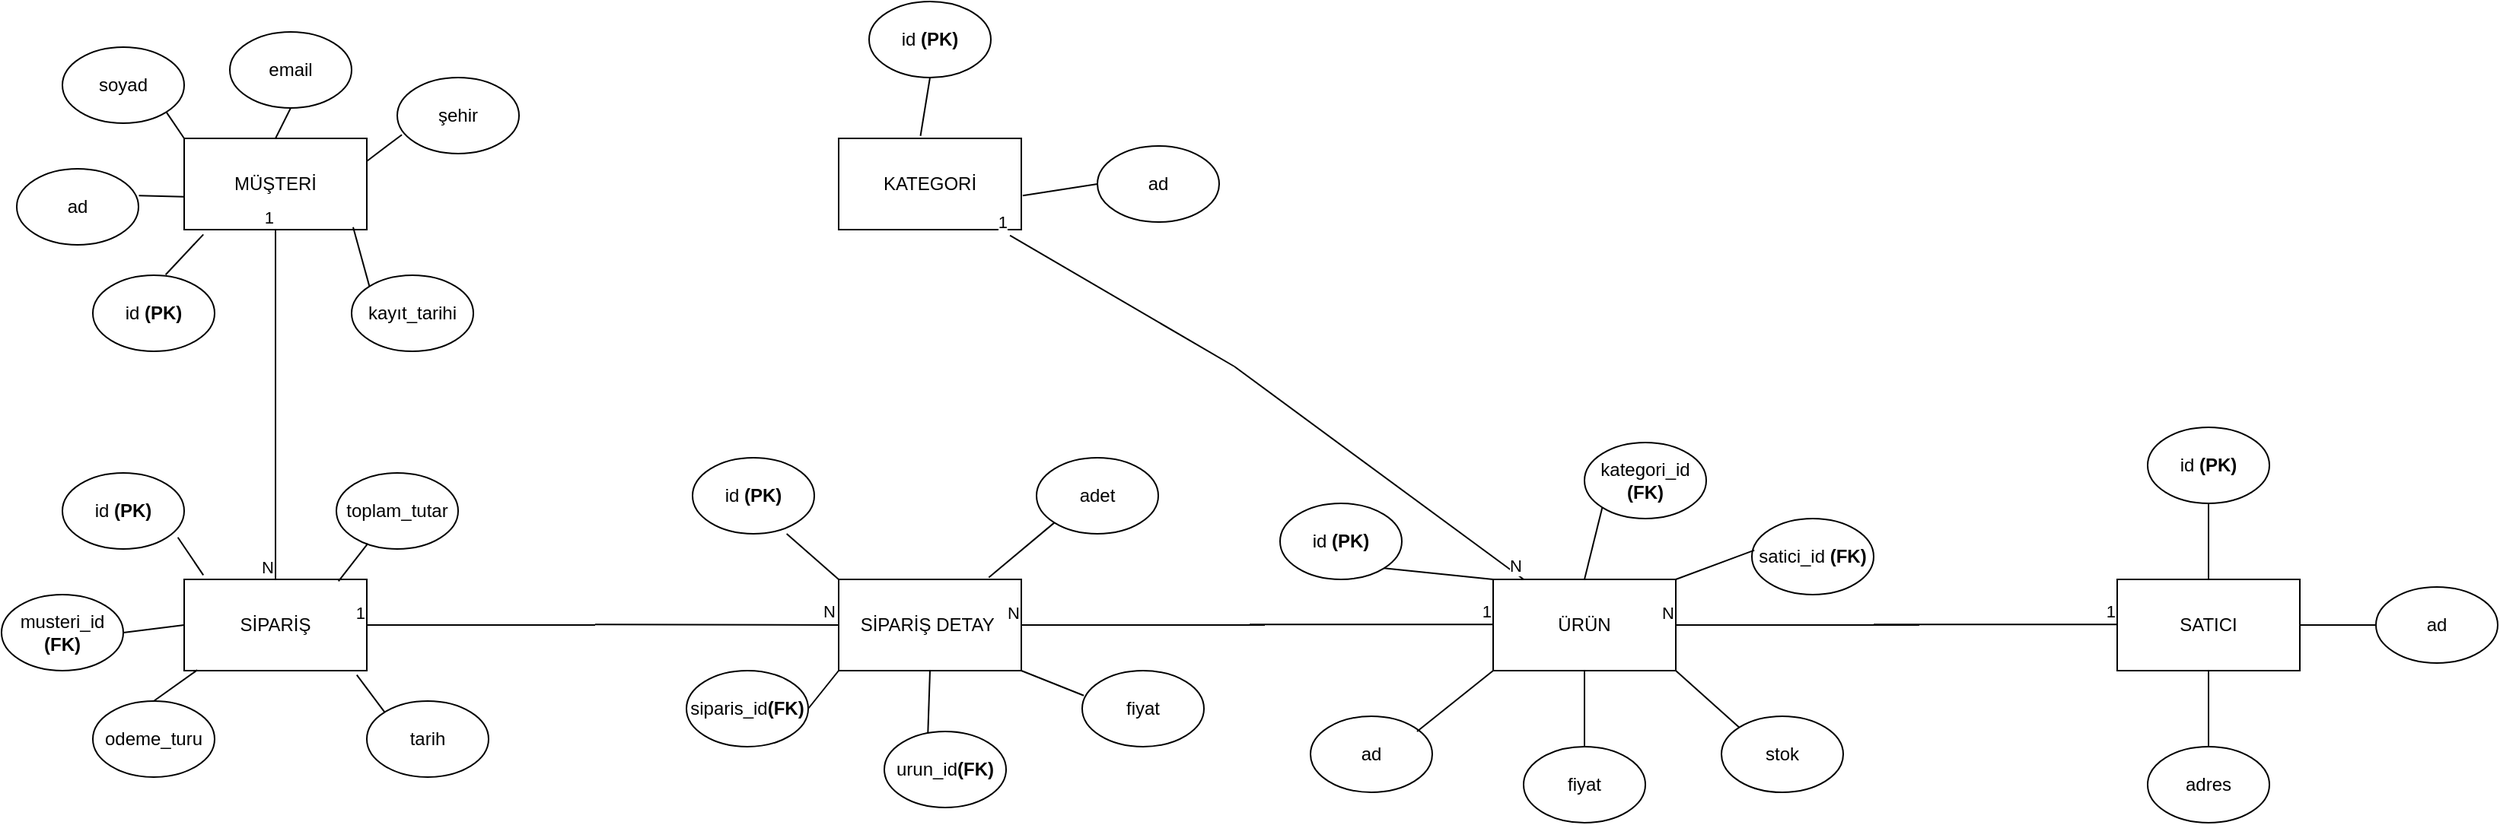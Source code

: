 <mxfile version="28.2.5">
  <diagram name="Sayfa -1" id="fAupifIY72GtINzP9to8">
    <mxGraphModel dx="2430" dy="2034" grid="1" gridSize="10" guides="1" tooltips="1" connect="1" arrows="1" fold="1" page="1" pageScale="1" pageWidth="827" pageHeight="1169" math="0" shadow="0">
      <root>
        <mxCell id="0" />
        <mxCell id="1" parent="0" />
        <mxCell id="GJIkSr5zV4e2vEJDAlvQ-1" value="MÜŞTERİ" style="rounded=0;whiteSpace=wrap;html=1;labelBackgroundColor=none;" vertex="1" parent="1">
          <mxGeometry y="-40" width="120" height="60" as="geometry" />
        </mxCell>
        <mxCell id="GJIkSr5zV4e2vEJDAlvQ-2" value="id &lt;b&gt;(PK)&lt;/b&gt;" style="ellipse;whiteSpace=wrap;html=1;" vertex="1" parent="1">
          <mxGeometry x="-60" y="50" width="80" height="50" as="geometry" />
        </mxCell>
        <mxCell id="GJIkSr5zV4e2vEJDAlvQ-3" value="ad" style="ellipse;whiteSpace=wrap;html=1;" vertex="1" parent="1">
          <mxGeometry x="-110" y="-20" width="80" height="50" as="geometry" />
        </mxCell>
        <mxCell id="GJIkSr5zV4e2vEJDAlvQ-4" value="soyad" style="ellipse;whiteSpace=wrap;html=1;" vertex="1" parent="1">
          <mxGeometry x="-80" y="-100" width="80" height="50" as="geometry" />
        </mxCell>
        <mxCell id="GJIkSr5zV4e2vEJDAlvQ-5" value="email" style="ellipse;whiteSpace=wrap;html=1;" vertex="1" parent="1">
          <mxGeometry x="30" y="-110" width="80" height="50" as="geometry" />
        </mxCell>
        <mxCell id="GJIkSr5zV4e2vEJDAlvQ-6" value="şehir" style="ellipse;whiteSpace=wrap;html=1;" vertex="1" parent="1">
          <mxGeometry x="140" y="-80" width="80" height="50" as="geometry" />
        </mxCell>
        <mxCell id="GJIkSr5zV4e2vEJDAlvQ-7" value="kayıt_tarihi" style="ellipse;whiteSpace=wrap;html=1;" vertex="1" parent="1">
          <mxGeometry x="110" y="50" width="80" height="50" as="geometry" />
        </mxCell>
        <mxCell id="GJIkSr5zV4e2vEJDAlvQ-9" value="" style="endArrow=none;html=1;rounded=0;entryX=0.105;entryY=1.053;entryDx=0;entryDy=0;entryPerimeter=0;exitX=0.598;exitY=-0.008;exitDx=0;exitDy=0;exitPerimeter=0;" edge="1" parent="1" source="GJIkSr5zV4e2vEJDAlvQ-2" target="GJIkSr5zV4e2vEJDAlvQ-1">
          <mxGeometry width="50" height="50" relative="1" as="geometry">
            <mxPoint x="-20" y="60" as="sourcePoint" />
            <mxPoint y="40" as="targetPoint" />
          </mxGeometry>
        </mxCell>
        <mxCell id="GJIkSr5zV4e2vEJDAlvQ-10" value="" style="endArrow=none;html=1;rounded=0;entryX=-0.002;entryY=0.64;entryDx=0;entryDy=0;entryPerimeter=0;exitX=1.003;exitY=0.352;exitDx=0;exitDy=0;exitPerimeter=0;" edge="1" parent="1" source="GJIkSr5zV4e2vEJDAlvQ-3" target="GJIkSr5zV4e2vEJDAlvQ-1">
          <mxGeometry width="50" height="50" relative="1" as="geometry">
            <mxPoint x="-50" y="20" as="sourcePoint" />
            <mxPoint y="-30" as="targetPoint" />
          </mxGeometry>
        </mxCell>
        <mxCell id="GJIkSr5zV4e2vEJDAlvQ-11" value="" style="endArrow=none;html=1;rounded=0;entryX=0.5;entryY=1;entryDx=0;entryDy=0;exitX=0.5;exitY=0;exitDx=0;exitDy=0;" edge="1" parent="1" source="GJIkSr5zV4e2vEJDAlvQ-1" target="GJIkSr5zV4e2vEJDAlvQ-5">
          <mxGeometry width="50" height="50" relative="1" as="geometry">
            <mxPoint x="40" y="-30" as="sourcePoint" />
            <mxPoint x="90" y="-80" as="targetPoint" />
          </mxGeometry>
        </mxCell>
        <mxCell id="GJIkSr5zV4e2vEJDAlvQ-12" value="" style="endArrow=none;html=1;rounded=0;exitX=0;exitY=0;exitDx=0;exitDy=0;entryX=1;entryY=1;entryDx=0;entryDy=0;" edge="1" parent="1" source="GJIkSr5zV4e2vEJDAlvQ-1" target="GJIkSr5zV4e2vEJDAlvQ-4">
          <mxGeometry width="50" height="50" relative="1" as="geometry">
            <mxPoint x="-20" y="-40" as="sourcePoint" />
            <mxPoint x="10" y="-80" as="targetPoint" />
          </mxGeometry>
        </mxCell>
        <mxCell id="GJIkSr5zV4e2vEJDAlvQ-14" value="" style="endArrow=none;html=1;rounded=0;entryX=0.038;entryY=0.752;entryDx=0;entryDy=0;entryPerimeter=0;exitX=1;exitY=0.25;exitDx=0;exitDy=0;" edge="1" parent="1" source="GJIkSr5zV4e2vEJDAlvQ-1" target="GJIkSr5zV4e2vEJDAlvQ-6">
          <mxGeometry width="50" height="50" relative="1" as="geometry">
            <mxPoint x="110" y="-20" as="sourcePoint" />
            <mxPoint x="160" y="-70" as="targetPoint" />
          </mxGeometry>
        </mxCell>
        <mxCell id="GJIkSr5zV4e2vEJDAlvQ-15" value="" style="endArrow=none;html=1;rounded=0;exitX=0;exitY=0;exitDx=0;exitDy=0;entryX=0.925;entryY=0.973;entryDx=0;entryDy=0;entryPerimeter=0;" edge="1" parent="1" source="GJIkSr5zV4e2vEJDAlvQ-7" target="GJIkSr5zV4e2vEJDAlvQ-1">
          <mxGeometry width="50" height="50" relative="1" as="geometry">
            <mxPoint x="140" y="60" as="sourcePoint" />
            <mxPoint x="180" y="10" as="targetPoint" />
          </mxGeometry>
        </mxCell>
        <mxCell id="GJIkSr5zV4e2vEJDAlvQ-16" value="SİPARİŞ" style="rounded=0;whiteSpace=wrap;html=1;" vertex="1" parent="1">
          <mxGeometry y="250" width="120" height="60" as="geometry" />
        </mxCell>
        <mxCell id="GJIkSr5zV4e2vEJDAlvQ-17" value="id &lt;b&gt;(PK)&lt;/b&gt;" style="ellipse;whiteSpace=wrap;html=1;" vertex="1" parent="1">
          <mxGeometry x="-80" y="180" width="80" height="50" as="geometry" />
        </mxCell>
        <mxCell id="GJIkSr5zV4e2vEJDAlvQ-18" value="musteri_id &lt;b&gt;(FK)&lt;/b&gt;" style="ellipse;whiteSpace=wrap;html=1;" vertex="1" parent="1">
          <mxGeometry x="-120" y="260" width="80" height="50" as="geometry" />
        </mxCell>
        <mxCell id="GJIkSr5zV4e2vEJDAlvQ-19" value="odeme_turu" style="ellipse;whiteSpace=wrap;html=1;" vertex="1" parent="1">
          <mxGeometry x="-60" y="330" width="80" height="50" as="geometry" />
        </mxCell>
        <mxCell id="GJIkSr5zV4e2vEJDAlvQ-20" value="toplam_tutar" style="ellipse;whiteSpace=wrap;html=1;" vertex="1" parent="1">
          <mxGeometry x="100" y="180" width="80" height="50" as="geometry" />
        </mxCell>
        <mxCell id="GJIkSr5zV4e2vEJDAlvQ-22" value="tarih" style="ellipse;whiteSpace=wrap;html=1;" vertex="1" parent="1">
          <mxGeometry x="120" y="330" width="80" height="50" as="geometry" />
        </mxCell>
        <mxCell id="GJIkSr5zV4e2vEJDAlvQ-23" value="" style="endArrow=none;html=1;rounded=0;exitX=0.5;exitY=0;exitDx=0;exitDy=0;entryX=0.072;entryY=0.993;entryDx=0;entryDy=0;entryPerimeter=0;" edge="1" parent="1" source="GJIkSr5zV4e2vEJDAlvQ-19" target="GJIkSr5zV4e2vEJDAlvQ-16">
          <mxGeometry width="50" height="50" relative="1" as="geometry">
            <mxPoint x="-40" y="330" as="sourcePoint" />
            <mxPoint x="10" y="280" as="targetPoint" />
          </mxGeometry>
        </mxCell>
        <mxCell id="GJIkSr5zV4e2vEJDAlvQ-24" value="" style="endArrow=none;html=1;rounded=0;exitX=1;exitY=0.5;exitDx=0;exitDy=0;entryX=0;entryY=0.5;entryDx=0;entryDy=0;" edge="1" parent="1" source="GJIkSr5zV4e2vEJDAlvQ-18" target="GJIkSr5zV4e2vEJDAlvQ-16">
          <mxGeometry width="50" height="50" relative="1" as="geometry">
            <mxPoint x="-50" y="290" as="sourcePoint" />
            <mxPoint y="240" as="targetPoint" />
          </mxGeometry>
        </mxCell>
        <mxCell id="GJIkSr5zV4e2vEJDAlvQ-25" value="" style="endArrow=none;html=1;rounded=0;entryX=0.258;entryY=0.928;entryDx=0;entryDy=0;entryPerimeter=0;exitX=0.845;exitY=0.02;exitDx=0;exitDy=0;exitPerimeter=0;" edge="1" parent="1" source="GJIkSr5zV4e2vEJDAlvQ-16" target="GJIkSr5zV4e2vEJDAlvQ-20">
          <mxGeometry width="50" height="50" relative="1" as="geometry">
            <mxPoint x="70" y="260" as="sourcePoint" />
            <mxPoint x="120" y="210" as="targetPoint" />
          </mxGeometry>
        </mxCell>
        <mxCell id="GJIkSr5zV4e2vEJDAlvQ-26" value="" style="endArrow=none;html=1;rounded=0;entryX=0.945;entryY=1.047;entryDx=0;entryDy=0;entryPerimeter=0;exitX=0;exitY=0;exitDx=0;exitDy=0;" edge="1" parent="1" source="GJIkSr5zV4e2vEJDAlvQ-22" target="GJIkSr5zV4e2vEJDAlvQ-16">
          <mxGeometry width="50" height="50" relative="1" as="geometry">
            <mxPoint x="80" y="360" as="sourcePoint" />
            <mxPoint x="130" y="310" as="targetPoint" />
          </mxGeometry>
        </mxCell>
        <mxCell id="GJIkSr5zV4e2vEJDAlvQ-27" value="" style="endArrow=none;html=1;rounded=0;exitX=0.105;exitY=-0.047;exitDx=0;exitDy=0;exitPerimeter=0;entryX=0.948;entryY=0.848;entryDx=0;entryDy=0;entryPerimeter=0;" edge="1" parent="1" source="GJIkSr5zV4e2vEJDAlvQ-16" target="GJIkSr5zV4e2vEJDAlvQ-17">
          <mxGeometry width="50" height="50" relative="1" as="geometry">
            <mxPoint x="20" y="240" as="sourcePoint" />
            <mxPoint x="70" y="190" as="targetPoint" />
          </mxGeometry>
        </mxCell>
        <mxCell id="GJIkSr5zV4e2vEJDAlvQ-28" value="KATEGORİ" style="rounded=0;whiteSpace=wrap;html=1;" vertex="1" parent="1">
          <mxGeometry x="430" y="-40" width="120" height="60" as="geometry" />
        </mxCell>
        <mxCell id="GJIkSr5zV4e2vEJDAlvQ-29" value="id &lt;b&gt;(PK)&lt;/b&gt;" style="ellipse;whiteSpace=wrap;html=1;" vertex="1" parent="1">
          <mxGeometry x="450" y="-130" width="80" height="50" as="geometry" />
        </mxCell>
        <mxCell id="GJIkSr5zV4e2vEJDAlvQ-30" value="ad" style="ellipse;whiteSpace=wrap;html=1;" vertex="1" parent="1">
          <mxGeometry x="600" y="-35" width="80" height="50" as="geometry" />
        </mxCell>
        <mxCell id="GJIkSr5zV4e2vEJDAlvQ-34" value="" style="endArrow=none;html=1;rounded=0;exitX=0.448;exitY=-0.027;exitDx=0;exitDy=0;exitPerimeter=0;entryX=0.5;entryY=1;entryDx=0;entryDy=0;entryPerimeter=0;" edge="1" parent="1" source="GJIkSr5zV4e2vEJDAlvQ-28" target="GJIkSr5zV4e2vEJDAlvQ-29">
          <mxGeometry width="50" height="50" relative="1" as="geometry">
            <mxPoint x="460" y="-40" as="sourcePoint" />
            <mxPoint x="510" y="-90" as="targetPoint" />
          </mxGeometry>
        </mxCell>
        <mxCell id="GJIkSr5zV4e2vEJDAlvQ-35" value="" style="endArrow=none;html=1;rounded=0;entryX=0;entryY=0.5;entryDx=0;entryDy=0;exitX=1.008;exitY=0.627;exitDx=0;exitDy=0;exitPerimeter=0;" edge="1" parent="1" source="GJIkSr5zV4e2vEJDAlvQ-28" target="GJIkSr5zV4e2vEJDAlvQ-30">
          <mxGeometry width="50" height="50" relative="1" as="geometry">
            <mxPoint x="560" y="40" as="sourcePoint" />
            <mxPoint x="610" y="-10" as="targetPoint" />
          </mxGeometry>
        </mxCell>
        <mxCell id="GJIkSr5zV4e2vEJDAlvQ-36" value="SİPARİŞ DETAY&amp;nbsp;" style="rounded=0;whiteSpace=wrap;html=1;" vertex="1" parent="1">
          <mxGeometry x="430" y="250" width="120" height="60" as="geometry" />
        </mxCell>
        <mxCell id="GJIkSr5zV4e2vEJDAlvQ-37" value="id &lt;b&gt;(PK)&lt;/b&gt;" style="ellipse;whiteSpace=wrap;html=1;" vertex="1" parent="1">
          <mxGeometry x="334" y="170" width="80" height="50" as="geometry" />
        </mxCell>
        <mxCell id="GJIkSr5zV4e2vEJDAlvQ-39" value="adet" style="ellipse;whiteSpace=wrap;html=1;" vertex="1" parent="1">
          <mxGeometry x="560" y="170" width="80" height="50" as="geometry" />
        </mxCell>
        <mxCell id="GJIkSr5zV4e2vEJDAlvQ-40" value="fiyat" style="ellipse;whiteSpace=wrap;html=1;" vertex="1" parent="1">
          <mxGeometry x="590" y="310" width="80" height="50" as="geometry" />
        </mxCell>
        <mxCell id="GJIkSr5zV4e2vEJDAlvQ-41" value="siparis_id&lt;b&gt;(FK)&lt;/b&gt;" style="ellipse;whiteSpace=wrap;html=1;" vertex="1" parent="1">
          <mxGeometry x="330" y="310" width="80" height="50" as="geometry" />
        </mxCell>
        <mxCell id="GJIkSr5zV4e2vEJDAlvQ-42" value="urun_id&lt;b&gt;(FK)&lt;/b&gt;" style="ellipse;whiteSpace=wrap;html=1;" vertex="1" parent="1">
          <mxGeometry x="460" y="350" width="80" height="50" as="geometry" />
        </mxCell>
        <mxCell id="GJIkSr5zV4e2vEJDAlvQ-43" value="" style="endArrow=none;html=1;rounded=0;entryX=0;entryY=1;entryDx=0;entryDy=0;exitX=0.822;exitY=-0.02;exitDx=0;exitDy=0;exitPerimeter=0;" edge="1" parent="1" source="GJIkSr5zV4e2vEJDAlvQ-36" target="GJIkSr5zV4e2vEJDAlvQ-39">
          <mxGeometry width="50" height="50" relative="1" as="geometry">
            <mxPoint x="540" y="260" as="sourcePoint" />
            <mxPoint x="590" y="210" as="targetPoint" />
          </mxGeometry>
        </mxCell>
        <mxCell id="GJIkSr5zV4e2vEJDAlvQ-44" value="" style="endArrow=none;html=1;rounded=0;entryX=0;entryY=1;entryDx=0;entryDy=0;exitX=1;exitY=0.5;exitDx=0;exitDy=0;" edge="1" parent="1" source="GJIkSr5zV4e2vEJDAlvQ-41" target="GJIkSr5zV4e2vEJDAlvQ-36">
          <mxGeometry width="50" height="50" relative="1" as="geometry">
            <mxPoint x="410" y="360" as="sourcePoint" />
            <mxPoint x="460" y="310" as="targetPoint" />
          </mxGeometry>
        </mxCell>
        <mxCell id="GJIkSr5zV4e2vEJDAlvQ-45" value="" style="endArrow=none;html=1;rounded=0;entryX=0.5;entryY=1;entryDx=0;entryDy=0;exitX=0.358;exitY=0.024;exitDx=0;exitDy=0;exitPerimeter=0;" edge="1" parent="1" source="GJIkSr5zV4e2vEJDAlvQ-42" target="GJIkSr5zV4e2vEJDAlvQ-36">
          <mxGeometry width="50" height="50" relative="1" as="geometry">
            <mxPoint x="470" y="360" as="sourcePoint" />
            <mxPoint x="520" y="310" as="targetPoint" />
          </mxGeometry>
        </mxCell>
        <mxCell id="GJIkSr5zV4e2vEJDAlvQ-46" value="" style="endArrow=none;html=1;rounded=0;exitX=0;exitY=0;exitDx=0;exitDy=0;entryX=0.773;entryY=1;entryDx=0;entryDy=0;entryPerimeter=0;" edge="1" parent="1" source="GJIkSr5zV4e2vEJDAlvQ-36" target="GJIkSr5zV4e2vEJDAlvQ-37">
          <mxGeometry width="50" height="50" relative="1" as="geometry">
            <mxPoint x="400" y="250" as="sourcePoint" />
            <mxPoint x="450" y="200" as="targetPoint" />
          </mxGeometry>
        </mxCell>
        <mxCell id="GJIkSr5zV4e2vEJDAlvQ-47" value="" style="endArrow=none;html=1;rounded=0;exitX=0.013;exitY=0.328;exitDx=0;exitDy=0;exitPerimeter=0;entryX=1;entryY=1;entryDx=0;entryDy=0;" edge="1" parent="1" source="GJIkSr5zV4e2vEJDAlvQ-40" target="GJIkSr5zV4e2vEJDAlvQ-36">
          <mxGeometry width="50" height="50" relative="1" as="geometry">
            <mxPoint x="570" y="320" as="sourcePoint" />
            <mxPoint x="620" y="270" as="targetPoint" />
          </mxGeometry>
        </mxCell>
        <mxCell id="GJIkSr5zV4e2vEJDAlvQ-48" value="ÜRÜN" style="rounded=0;whiteSpace=wrap;html=1;" vertex="1" parent="1">
          <mxGeometry x="860" y="250" width="120" height="60" as="geometry" />
        </mxCell>
        <mxCell id="GJIkSr5zV4e2vEJDAlvQ-49" value="id &lt;b&gt;(PK)&lt;/b&gt;" style="ellipse;whiteSpace=wrap;html=1;" vertex="1" parent="1">
          <mxGeometry x="720" y="200" width="80" height="50" as="geometry" />
        </mxCell>
        <mxCell id="GJIkSr5zV4e2vEJDAlvQ-50" value="kategori_id &lt;b&gt;(FK)&lt;/b&gt;" style="ellipse;whiteSpace=wrap;html=1;" vertex="1" parent="1">
          <mxGeometry x="920" y="160" width="80" height="50" as="geometry" />
        </mxCell>
        <mxCell id="GJIkSr5zV4e2vEJDAlvQ-51" value="satici_id &lt;b&gt;(FK)&lt;/b&gt;" style="ellipse;whiteSpace=wrap;html=1;" vertex="1" parent="1">
          <mxGeometry x="1030" y="210" width="80" height="50" as="geometry" />
        </mxCell>
        <mxCell id="GJIkSr5zV4e2vEJDAlvQ-52" value="stok" style="ellipse;whiteSpace=wrap;html=1;" vertex="1" parent="1">
          <mxGeometry x="1010" y="340" width="80" height="50" as="geometry" />
        </mxCell>
        <mxCell id="GJIkSr5zV4e2vEJDAlvQ-53" value="fiyat" style="ellipse;whiteSpace=wrap;html=1;" vertex="1" parent="1">
          <mxGeometry x="880" y="360" width="80" height="50" as="geometry" />
        </mxCell>
        <mxCell id="GJIkSr5zV4e2vEJDAlvQ-54" value="ad" style="ellipse;whiteSpace=wrap;html=1;" vertex="1" parent="1">
          <mxGeometry x="740" y="340" width="80" height="50" as="geometry" />
        </mxCell>
        <mxCell id="GJIkSr5zV4e2vEJDAlvQ-55" value="" style="endArrow=none;html=1;rounded=0;entryX=0;entryY=1;entryDx=0;entryDy=0;" edge="1" parent="1" target="GJIkSr5zV4e2vEJDAlvQ-48">
          <mxGeometry width="50" height="50" relative="1" as="geometry">
            <mxPoint x="810" y="350" as="sourcePoint" />
            <mxPoint x="860" y="300" as="targetPoint" />
          </mxGeometry>
        </mxCell>
        <mxCell id="GJIkSr5zV4e2vEJDAlvQ-56" value="" style="endArrow=none;html=1;rounded=0;entryX=0.5;entryY=1;entryDx=0;entryDy=0;exitX=0.5;exitY=0;exitDx=0;exitDy=0;" edge="1" parent="1" source="GJIkSr5zV4e2vEJDAlvQ-53" target="GJIkSr5zV4e2vEJDAlvQ-48">
          <mxGeometry width="50" height="50" relative="1" as="geometry">
            <mxPoint x="900" y="360" as="sourcePoint" />
            <mxPoint x="950" y="310" as="targetPoint" />
          </mxGeometry>
        </mxCell>
        <mxCell id="GJIkSr5zV4e2vEJDAlvQ-57" value="" style="endArrow=none;html=1;rounded=0;exitX=0;exitY=0;exitDx=0;exitDy=0;entryX=1;entryY=1;entryDx=0;entryDy=0;" edge="1" parent="1" source="GJIkSr5zV4e2vEJDAlvQ-52" target="GJIkSr5zV4e2vEJDAlvQ-48">
          <mxGeometry width="50" height="50" relative="1" as="geometry">
            <mxPoint x="990" y="350" as="sourcePoint" />
            <mxPoint x="1040" y="300" as="targetPoint" />
          </mxGeometry>
        </mxCell>
        <mxCell id="GJIkSr5zV4e2vEJDAlvQ-58" value="" style="endArrow=none;html=1;rounded=0;entryX=0.02;entryY=0.416;entryDx=0;entryDy=0;entryPerimeter=0;exitX=1;exitY=0;exitDx=0;exitDy=0;" edge="1" parent="1" source="GJIkSr5zV4e2vEJDAlvQ-48" target="GJIkSr5zV4e2vEJDAlvQ-51">
          <mxGeometry width="50" height="50" relative="1" as="geometry">
            <mxPoint x="980" y="260" as="sourcePoint" />
            <mxPoint x="1030" y="210" as="targetPoint" />
          </mxGeometry>
        </mxCell>
        <mxCell id="GJIkSr5zV4e2vEJDAlvQ-59" value="" style="endArrow=none;html=1;rounded=0;entryX=0;entryY=1;entryDx=0;entryDy=0;exitX=0.5;exitY=0;exitDx=0;exitDy=0;" edge="1" parent="1" source="GJIkSr5zV4e2vEJDAlvQ-48" target="GJIkSr5zV4e2vEJDAlvQ-50">
          <mxGeometry width="50" height="50" relative="1" as="geometry">
            <mxPoint x="880" y="250" as="sourcePoint" />
            <mxPoint x="930" y="200" as="targetPoint" />
          </mxGeometry>
        </mxCell>
        <mxCell id="GJIkSr5zV4e2vEJDAlvQ-60" value="" style="endArrow=none;html=1;rounded=0;entryX=1;entryY=1;entryDx=0;entryDy=0;exitX=0;exitY=0;exitDx=0;exitDy=0;" edge="1" parent="1" source="GJIkSr5zV4e2vEJDAlvQ-48" target="GJIkSr5zV4e2vEJDAlvQ-49">
          <mxGeometry width="50" height="50" relative="1" as="geometry">
            <mxPoint x="800" y="280" as="sourcePoint" />
            <mxPoint x="850" y="230" as="targetPoint" />
          </mxGeometry>
        </mxCell>
        <mxCell id="GJIkSr5zV4e2vEJDAlvQ-61" value="SATICI" style="rounded=0;whiteSpace=wrap;html=1;" vertex="1" parent="1">
          <mxGeometry x="1270" y="250" width="120" height="60" as="geometry" />
        </mxCell>
        <mxCell id="GJIkSr5zV4e2vEJDAlvQ-62" value="id &lt;b&gt;(PK)&lt;/b&gt;" style="ellipse;whiteSpace=wrap;html=1;" vertex="1" parent="1">
          <mxGeometry x="1290" y="150" width="80" height="50" as="geometry" />
        </mxCell>
        <mxCell id="GJIkSr5zV4e2vEJDAlvQ-63" value="ad" style="ellipse;whiteSpace=wrap;html=1;" vertex="1" parent="1">
          <mxGeometry x="1440" y="255" width="80" height="50" as="geometry" />
        </mxCell>
        <mxCell id="GJIkSr5zV4e2vEJDAlvQ-64" value="adres" style="ellipse;whiteSpace=wrap;html=1;" vertex="1" parent="1">
          <mxGeometry x="1290" y="360" width="80" height="50" as="geometry" />
        </mxCell>
        <mxCell id="GJIkSr5zV4e2vEJDAlvQ-65" value="" style="endArrow=none;html=1;rounded=0;entryX=0.5;entryY=1;entryDx=0;entryDy=0;exitX=0.5;exitY=0;exitDx=0;exitDy=0;" edge="1" parent="1" source="GJIkSr5zV4e2vEJDAlvQ-61" target="GJIkSr5zV4e2vEJDAlvQ-62">
          <mxGeometry width="50" height="50" relative="1" as="geometry">
            <mxPoint x="1290" y="250" as="sourcePoint" />
            <mxPoint x="1340" y="200" as="targetPoint" />
          </mxGeometry>
        </mxCell>
        <mxCell id="GJIkSr5zV4e2vEJDAlvQ-66" value="" style="endArrow=none;html=1;rounded=0;entryX=0;entryY=0.5;entryDx=0;entryDy=0;exitX=1;exitY=0.5;exitDx=0;exitDy=0;" edge="1" parent="1" source="GJIkSr5zV4e2vEJDAlvQ-61" target="GJIkSr5zV4e2vEJDAlvQ-63">
          <mxGeometry width="50" height="50" relative="1" as="geometry">
            <mxPoint x="1400" y="330" as="sourcePoint" />
            <mxPoint x="1450" y="280" as="targetPoint" />
          </mxGeometry>
        </mxCell>
        <mxCell id="GJIkSr5zV4e2vEJDAlvQ-67" value="" style="endArrow=none;html=1;rounded=0;entryX=0.5;entryY=1;entryDx=0;entryDy=0;exitX=0.5;exitY=0;exitDx=0;exitDy=0;" edge="1" parent="1" source="GJIkSr5zV4e2vEJDAlvQ-64" target="GJIkSr5zV4e2vEJDAlvQ-61">
          <mxGeometry width="50" height="50" relative="1" as="geometry">
            <mxPoint x="1310" y="360" as="sourcePoint" />
            <mxPoint x="1360" y="310" as="targetPoint" />
          </mxGeometry>
        </mxCell>
        <mxCell id="GJIkSr5zV4e2vEJDAlvQ-72" value="" style="endArrow=none;html=1;rounded=0;strokeColor=default;align=center;verticalAlign=middle;fontFamily=Helvetica;fontSize=11;fontColor=default;labelBackgroundColor=default;entryX=0.5;entryY=1;entryDx=0;entryDy=0;" edge="1" parent="1" target="GJIkSr5zV4e2vEJDAlvQ-1">
          <mxGeometry relative="1" as="geometry">
            <mxPoint x="60" y="160" as="sourcePoint" />
            <mxPoint x="100" y="150" as="targetPoint" />
          </mxGeometry>
        </mxCell>
        <mxCell id="GJIkSr5zV4e2vEJDAlvQ-73" value="1" style="resizable=0;html=1;whiteSpace=wrap;align=right;verticalAlign=bottom;fontFamily=Helvetica;fontSize=11;fontColor=default;labelBackgroundColor=default;" connectable="0" vertex="1" parent="GJIkSr5zV4e2vEJDAlvQ-72">
          <mxGeometry x="1" relative="1" as="geometry" />
        </mxCell>
        <mxCell id="GJIkSr5zV4e2vEJDAlvQ-74" style="edgeStyle=none;shape=connector;rounded=0;orthogonalLoop=1;jettySize=auto;html=1;entryX=0.5;entryY=0;entryDx=0;entryDy=0;strokeColor=default;align=center;verticalAlign=middle;fontFamily=Helvetica;fontSize=11;fontColor=default;labelBackgroundColor=default;endArrow=none;" edge="1" parent="1" source="GJIkSr5zV4e2vEJDAlvQ-16" target="GJIkSr5zV4e2vEJDAlvQ-16">
          <mxGeometry relative="1" as="geometry">
            <Array as="points">
              <mxPoint x="50" y="250" />
            </Array>
          </mxGeometry>
        </mxCell>
        <mxCell id="GJIkSr5zV4e2vEJDAlvQ-77" value="" style="endArrow=none;html=1;rounded=0;strokeColor=default;align=center;verticalAlign=middle;fontFamily=Helvetica;fontSize=11;fontColor=default;labelBackgroundColor=default;" edge="1" parent="1">
          <mxGeometry relative="1" as="geometry">
            <mxPoint x="60" y="160" as="sourcePoint" />
            <mxPoint x="60" y="250" as="targetPoint" />
          </mxGeometry>
        </mxCell>
        <mxCell id="GJIkSr5zV4e2vEJDAlvQ-78" value="N" style="resizable=0;html=1;whiteSpace=wrap;align=right;verticalAlign=bottom;fontFamily=Helvetica;fontSize=11;fontColor=default;labelBackgroundColor=default;" connectable="0" vertex="1" parent="GJIkSr5zV4e2vEJDAlvQ-77">
          <mxGeometry x="1" relative="1" as="geometry" />
        </mxCell>
        <mxCell id="GJIkSr5zV4e2vEJDAlvQ-83" value="" style="endArrow=none;html=1;rounded=0;strokeColor=default;align=center;verticalAlign=middle;fontFamily=Helvetica;fontSize=11;fontColor=default;labelBackgroundColor=default;" edge="1" parent="1">
          <mxGeometry relative="1" as="geometry">
            <mxPoint x="270" y="279.67" as="sourcePoint" />
            <mxPoint x="430" y="280" as="targetPoint" />
          </mxGeometry>
        </mxCell>
        <mxCell id="GJIkSr5zV4e2vEJDAlvQ-84" value="N" style="resizable=0;html=1;whiteSpace=wrap;align=right;verticalAlign=bottom;fontFamily=Helvetica;fontSize=11;fontColor=default;labelBackgroundColor=default;" connectable="0" vertex="1" parent="GJIkSr5zV4e2vEJDAlvQ-83">
          <mxGeometry x="1" relative="1" as="geometry" />
        </mxCell>
        <mxCell id="GJIkSr5zV4e2vEJDAlvQ-85" value="" style="endArrow=none;html=1;rounded=0;strokeColor=default;align=center;verticalAlign=middle;fontFamily=Helvetica;fontSize=11;fontColor=default;labelBackgroundColor=default;entryX=1;entryY=0.5;entryDx=0;entryDy=0;" edge="1" parent="1" target="GJIkSr5zV4e2vEJDAlvQ-16">
          <mxGeometry relative="1" as="geometry">
            <mxPoint x="270" y="280" as="sourcePoint" />
            <mxPoint x="280" y="300" as="targetPoint" />
          </mxGeometry>
        </mxCell>
        <mxCell id="GJIkSr5zV4e2vEJDAlvQ-86" value="1" style="resizable=0;html=1;whiteSpace=wrap;align=right;verticalAlign=bottom;fontFamily=Helvetica;fontSize=11;fontColor=default;labelBackgroundColor=default;" connectable="0" vertex="1" parent="GJIkSr5zV4e2vEJDAlvQ-85">
          <mxGeometry x="1" relative="1" as="geometry" />
        </mxCell>
        <mxCell id="GJIkSr5zV4e2vEJDAlvQ-87" value="" style="endArrow=none;html=1;rounded=0;strokeColor=default;align=center;verticalAlign=middle;fontFamily=Helvetica;fontSize=11;fontColor=default;labelBackgroundColor=default;entryX=1;entryY=0.5;entryDx=0;entryDy=0;" edge="1" parent="1" target="GJIkSr5zV4e2vEJDAlvQ-36">
          <mxGeometry relative="1" as="geometry">
            <mxPoint x="710" y="280" as="sourcePoint" />
            <mxPoint x="770" y="270" as="targetPoint" />
          </mxGeometry>
        </mxCell>
        <mxCell id="GJIkSr5zV4e2vEJDAlvQ-88" value="N" style="resizable=0;html=1;whiteSpace=wrap;align=right;verticalAlign=bottom;fontFamily=Helvetica;fontSize=11;fontColor=default;labelBackgroundColor=default;" connectable="0" vertex="1" parent="GJIkSr5zV4e2vEJDAlvQ-87">
          <mxGeometry x="1" relative="1" as="geometry" />
        </mxCell>
        <mxCell id="GJIkSr5zV4e2vEJDAlvQ-89" value="" style="endArrow=none;html=1;rounded=0;strokeColor=default;align=center;verticalAlign=middle;fontFamily=Helvetica;fontSize=11;fontColor=default;labelBackgroundColor=default;" edge="1" parent="1">
          <mxGeometry relative="1" as="geometry">
            <mxPoint x="700" y="279.67" as="sourcePoint" />
            <mxPoint x="860" y="279.67" as="targetPoint" />
            <Array as="points">
              <mxPoint x="790" y="279.67" />
            </Array>
          </mxGeometry>
        </mxCell>
        <mxCell id="GJIkSr5zV4e2vEJDAlvQ-90" value="1" style="resizable=0;html=1;whiteSpace=wrap;align=right;verticalAlign=bottom;fontFamily=Helvetica;fontSize=11;fontColor=default;labelBackgroundColor=default;" connectable="0" vertex="1" parent="GJIkSr5zV4e2vEJDAlvQ-89">
          <mxGeometry x="1" relative="1" as="geometry" />
        </mxCell>
        <mxCell id="GJIkSr5zV4e2vEJDAlvQ-91" value="" style="endArrow=none;html=1;rounded=0;strokeColor=default;align=center;verticalAlign=middle;fontFamily=Helvetica;fontSize=11;fontColor=default;labelBackgroundColor=default;entryX=0.938;entryY=1.064;entryDx=0;entryDy=0;entryPerimeter=0;" edge="1" parent="1" target="GJIkSr5zV4e2vEJDAlvQ-28">
          <mxGeometry relative="1" as="geometry">
            <mxPoint x="690" y="110" as="sourcePoint" />
            <mxPoint x="770" y="110" as="targetPoint" />
          </mxGeometry>
        </mxCell>
        <mxCell id="GJIkSr5zV4e2vEJDAlvQ-92" value="1" style="resizable=0;html=1;whiteSpace=wrap;align=right;verticalAlign=bottom;fontFamily=Helvetica;fontSize=11;fontColor=default;labelBackgroundColor=default;" connectable="0" vertex="1" parent="GJIkSr5zV4e2vEJDAlvQ-91">
          <mxGeometry x="1" relative="1" as="geometry" />
        </mxCell>
        <mxCell id="GJIkSr5zV4e2vEJDAlvQ-93" value="" style="endArrow=none;html=1;rounded=0;strokeColor=default;align=center;verticalAlign=middle;fontFamily=Helvetica;fontSize=11;fontColor=default;labelBackgroundColor=default;entryX=0.167;entryY=0;entryDx=0;entryDy=0;entryPerimeter=0;" edge="1" parent="1" target="GJIkSr5zV4e2vEJDAlvQ-48">
          <mxGeometry relative="1" as="geometry">
            <mxPoint x="690" y="110" as="sourcePoint" />
            <mxPoint x="830" y="170" as="targetPoint" />
          </mxGeometry>
        </mxCell>
        <mxCell id="GJIkSr5zV4e2vEJDAlvQ-94" value="N" style="resizable=0;html=1;whiteSpace=wrap;align=right;verticalAlign=bottom;fontFamily=Helvetica;fontSize=11;fontColor=default;labelBackgroundColor=default;" connectable="0" vertex="1" parent="GJIkSr5zV4e2vEJDAlvQ-93">
          <mxGeometry x="1" relative="1" as="geometry" />
        </mxCell>
        <mxCell id="GJIkSr5zV4e2vEJDAlvQ-95" value="" style="endArrow=none;html=1;rounded=0;strokeColor=default;align=center;verticalAlign=middle;fontFamily=Helvetica;fontSize=11;fontColor=default;labelBackgroundColor=default;entryX=1;entryY=0.5;entryDx=0;entryDy=0;" edge="1" parent="1" target="GJIkSr5zV4e2vEJDAlvQ-48">
          <mxGeometry relative="1" as="geometry">
            <mxPoint x="1140" y="280" as="sourcePoint" />
            <mxPoint x="1220" y="310" as="targetPoint" />
          </mxGeometry>
        </mxCell>
        <mxCell id="GJIkSr5zV4e2vEJDAlvQ-96" value="N" style="resizable=0;html=1;whiteSpace=wrap;align=right;verticalAlign=bottom;fontFamily=Helvetica;fontSize=11;fontColor=default;labelBackgroundColor=default;" connectable="0" vertex="1" parent="GJIkSr5zV4e2vEJDAlvQ-95">
          <mxGeometry x="1" relative="1" as="geometry" />
        </mxCell>
        <mxCell id="GJIkSr5zV4e2vEJDAlvQ-100" value="" style="endArrow=none;html=1;rounded=0;strokeColor=default;align=center;verticalAlign=middle;fontFamily=Helvetica;fontSize=11;fontColor=default;labelBackgroundColor=default;" edge="1" parent="1">
          <mxGeometry relative="1" as="geometry">
            <mxPoint x="1110" y="279.67" as="sourcePoint" />
            <mxPoint x="1270" y="279.67" as="targetPoint" />
          </mxGeometry>
        </mxCell>
        <mxCell id="GJIkSr5zV4e2vEJDAlvQ-101" value="1" style="resizable=0;html=1;whiteSpace=wrap;align=right;verticalAlign=bottom;fontFamily=Helvetica;fontSize=11;fontColor=default;labelBackgroundColor=default;" connectable="0" vertex="1" parent="GJIkSr5zV4e2vEJDAlvQ-100">
          <mxGeometry x="1" relative="1" as="geometry" />
        </mxCell>
      </root>
    </mxGraphModel>
  </diagram>
</mxfile>
